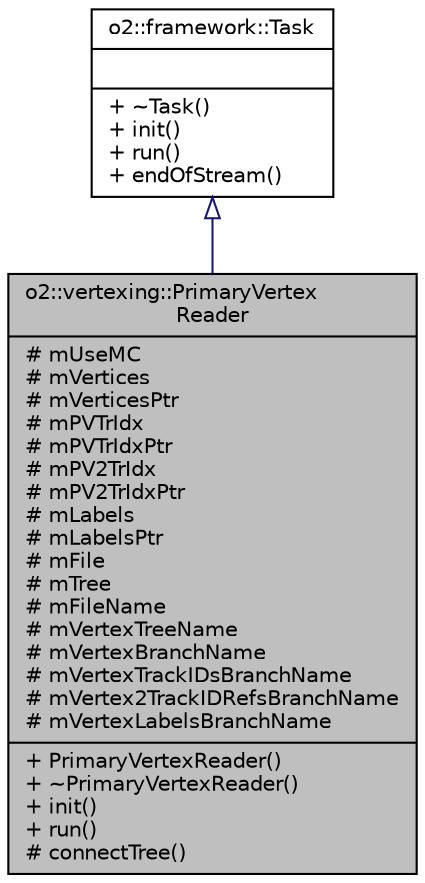 digraph "o2::vertexing::PrimaryVertexReader"
{
 // INTERACTIVE_SVG=YES
  bgcolor="transparent";
  edge [fontname="Helvetica",fontsize="10",labelfontname="Helvetica",labelfontsize="10"];
  node [fontname="Helvetica",fontsize="10",shape=record];
  Node0 [label="{o2::vertexing::PrimaryVertex\lReader\n|# mUseMC\l# mVertices\l# mVerticesPtr\l# mPVTrIdx\l# mPVTrIdxPtr\l# mPV2TrIdx\l# mPV2TrIdxPtr\l# mLabels\l# mLabelsPtr\l# mFile\l# mTree\l# mFileName\l# mVertexTreeName\l# mVertexBranchName\l# mVertexTrackIDsBranchName\l# mVertex2TrackIDRefsBranchName\l# mVertexLabelsBranchName\l|+ PrimaryVertexReader()\l+ ~PrimaryVertexReader()\l+ init()\l+ run()\l# connectTree()\l}",height=0.2,width=0.4,color="black", fillcolor="grey75", style="filled", fontcolor="black"];
  Node1 -> Node0 [dir="back",color="midnightblue",fontsize="10",style="solid",arrowtail="onormal",fontname="Helvetica"];
  Node1 [label="{o2::framework::Task\n||+ ~Task()\l+ init()\l+ run()\l+ endOfStream()\l}",height=0.2,width=0.4,color="black",URL="$de/dac/classo2_1_1framework_1_1Task.html"];
}
